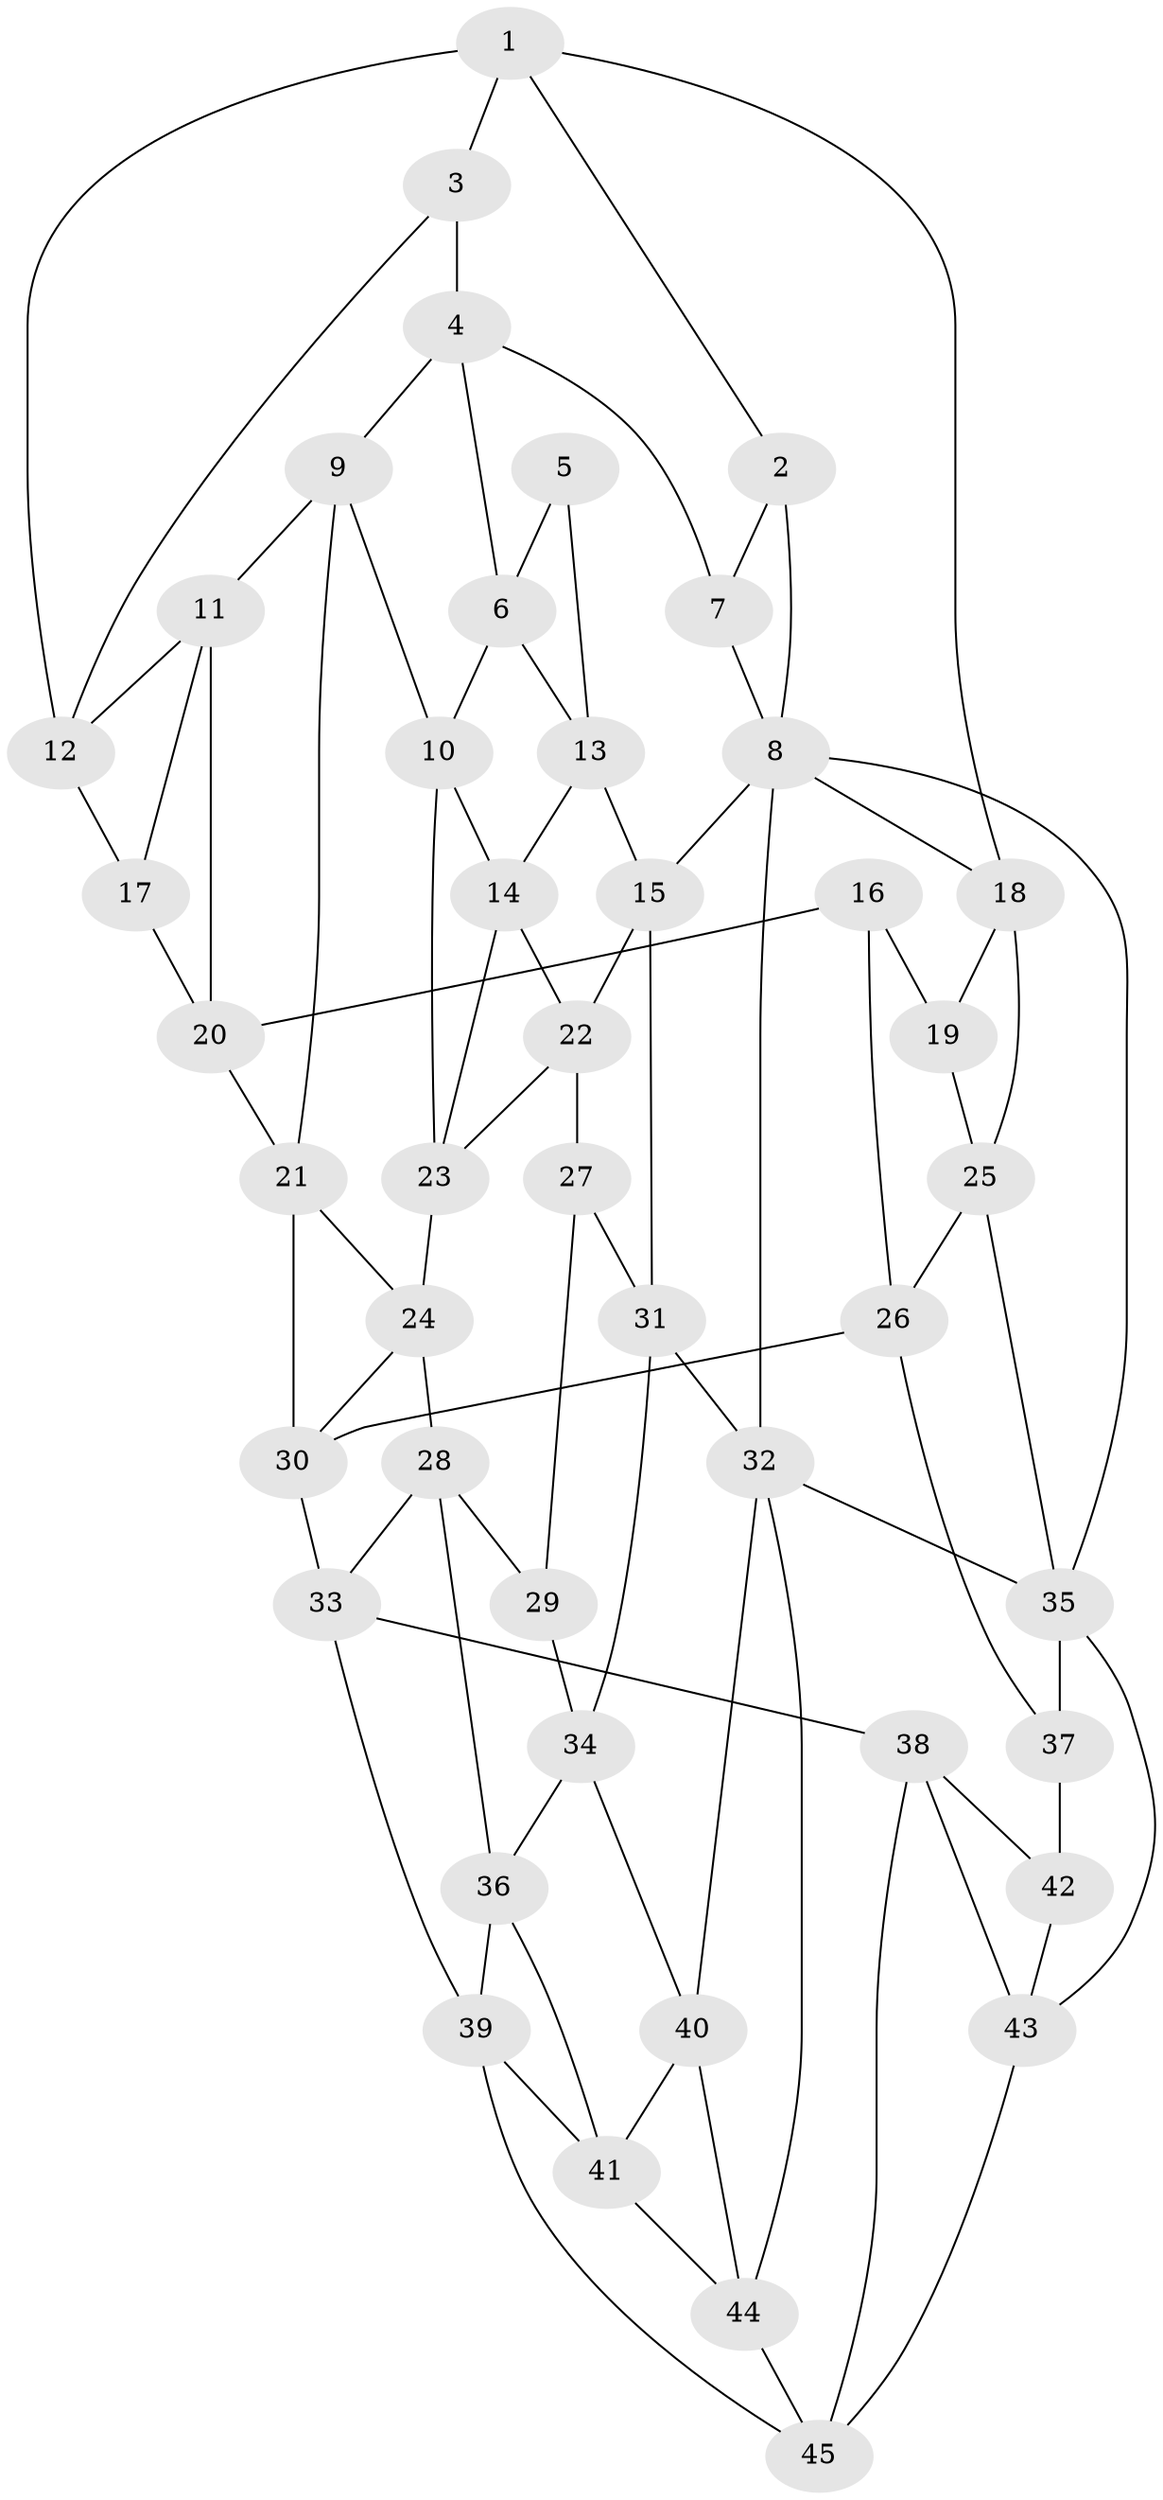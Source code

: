 // original degree distribution, {3: 0.03409090909090909, 5: 0.48863636363636365, 4: 0.23863636363636365, 6: 0.23863636363636365}
// Generated by graph-tools (version 1.1) at 2025/51/03/09/25 03:51:08]
// undirected, 45 vertices, 86 edges
graph export_dot {
graph [start="1"]
  node [color=gray90,style=filled];
  1;
  2;
  3;
  4;
  5;
  6;
  7;
  8;
  9;
  10;
  11;
  12;
  13;
  14;
  15;
  16;
  17;
  18;
  19;
  20;
  21;
  22;
  23;
  24;
  25;
  26;
  27;
  28;
  29;
  30;
  31;
  32;
  33;
  34;
  35;
  36;
  37;
  38;
  39;
  40;
  41;
  42;
  43;
  44;
  45;
  1 -- 2 [weight=1.0];
  1 -- 3 [weight=1.0];
  1 -- 12 [weight=1.0];
  1 -- 18 [weight=1.0];
  2 -- 7 [weight=1.0];
  2 -- 8 [weight=1.0];
  3 -- 4 [weight=1.0];
  3 -- 12 [weight=1.0];
  4 -- 6 [weight=1.0];
  4 -- 7 [weight=1.0];
  4 -- 9 [weight=1.0];
  5 -- 6 [weight=1.0];
  5 -- 13 [weight=1.0];
  6 -- 10 [weight=1.0];
  6 -- 13 [weight=1.0];
  7 -- 8 [weight=1.0];
  8 -- 15 [weight=1.0];
  8 -- 18 [weight=1.0];
  8 -- 32 [weight=1.0];
  8 -- 35 [weight=1.0];
  9 -- 10 [weight=1.0];
  9 -- 11 [weight=1.0];
  9 -- 21 [weight=1.0];
  10 -- 14 [weight=1.0];
  10 -- 23 [weight=1.0];
  11 -- 12 [weight=1.0];
  11 -- 17 [weight=1.0];
  11 -- 20 [weight=1.0];
  12 -- 17 [weight=1.0];
  13 -- 14 [weight=1.0];
  13 -- 15 [weight=1.0];
  14 -- 22 [weight=1.0];
  14 -- 23 [weight=1.0];
  15 -- 22 [weight=1.0];
  15 -- 31 [weight=1.0];
  16 -- 19 [weight=2.0];
  16 -- 20 [weight=1.0];
  16 -- 26 [weight=1.0];
  17 -- 20 [weight=1.0];
  18 -- 19 [weight=1.0];
  18 -- 25 [weight=1.0];
  19 -- 25 [weight=1.0];
  20 -- 21 [weight=1.0];
  21 -- 24 [weight=1.0];
  21 -- 30 [weight=1.0];
  22 -- 23 [weight=1.0];
  22 -- 27 [weight=1.0];
  23 -- 24 [weight=1.0];
  24 -- 28 [weight=1.0];
  24 -- 30 [weight=1.0];
  25 -- 26 [weight=1.0];
  25 -- 35 [weight=1.0];
  26 -- 30 [weight=1.0];
  26 -- 37 [weight=1.0];
  27 -- 29 [weight=2.0];
  27 -- 31 [weight=1.0];
  28 -- 29 [weight=1.0];
  28 -- 33 [weight=1.0];
  28 -- 36 [weight=1.0];
  29 -- 34 [weight=1.0];
  30 -- 33 [weight=1.0];
  31 -- 32 [weight=1.0];
  31 -- 34 [weight=1.0];
  32 -- 35 [weight=1.0];
  32 -- 40 [weight=1.0];
  32 -- 44 [weight=1.0];
  33 -- 38 [weight=1.0];
  33 -- 39 [weight=1.0];
  34 -- 36 [weight=1.0];
  34 -- 40 [weight=1.0];
  35 -- 37 [weight=1.0];
  35 -- 43 [weight=1.0];
  36 -- 39 [weight=1.0];
  36 -- 41 [weight=1.0];
  37 -- 42 [weight=2.0];
  38 -- 42 [weight=1.0];
  38 -- 43 [weight=1.0];
  38 -- 45 [weight=1.0];
  39 -- 41 [weight=1.0];
  39 -- 45 [weight=1.0];
  40 -- 41 [weight=1.0];
  40 -- 44 [weight=1.0];
  41 -- 44 [weight=1.0];
  42 -- 43 [weight=1.0];
  43 -- 45 [weight=1.0];
  44 -- 45 [weight=1.0];
}

